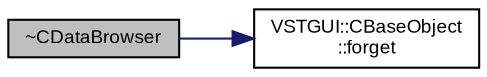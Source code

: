 digraph "~CDataBrowser"
{
  bgcolor="transparent";
  edge [fontname="Arial",fontsize="9",labelfontname="Arial",labelfontsize="9"];
  node [fontname="Arial",fontsize="9",shape=record];
  rankdir="LR";
  Node1 [label="~CDataBrowser",height=0.2,width=0.4,color="black", fillcolor="grey75", style="filled" fontcolor="black"];
  Node1 -> Node2 [color="midnightblue",fontsize="9",style="solid",fontname="Arial"];
  Node2 [label="VSTGUI::CBaseObject\l::forget",height=0.2,width=0.4,color="black",URL="$class_v_s_t_g_u_i_1_1_c_base_object.html#ad63e28fbe95a3458c97c60bfacd47ab8",tooltip="decrease refcount and delete object if refcount == 0 "];
}
